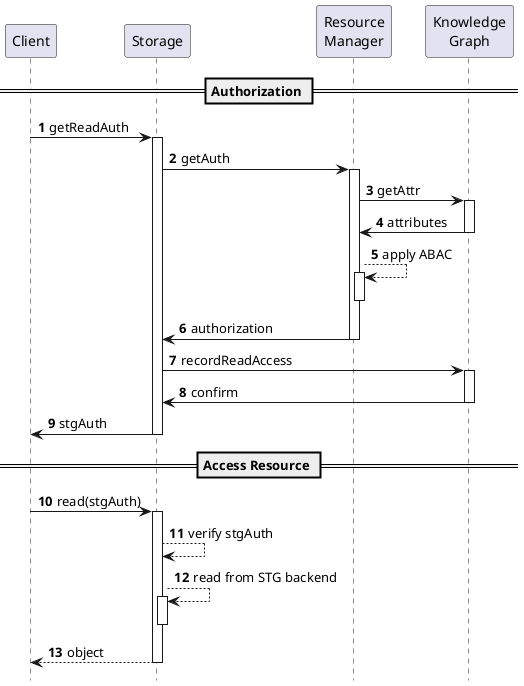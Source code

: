     @startuml
    autonumber
    hide footbox
    skinparam shadowing false
    
    participant Client
    participant Storage as STG
    participant "Resource\nManager" as RM
    participant "Knowledge\nGraph" as KG
    
    == Authorization ==
    Client->STG: getReadAuth
    activate STG
    STG->RM: getAuth
    activate RM
    RM->KG: getAttr
    activate KG
    KG->RM: attributes
    deactivate KG
    RM-->RM: apply ABAC
    activate RM
    deactivate RM
    RM->STG: authorization
    deactivate RM
    STG->KG: recordReadAccess
    activate KG
    KG->STG: confirm
    deactivate KG
    STG->Client: stgAuth
    deactivate STG
    
    == Access Resource ==
    Client->STG: read(stgAuth)
    activate STG
    STG-->STG: verify stgAuth
    STG-->STG: read from STG backend
    activate STG
    deactivate STG
    STG-->Client: object
    deactivate STG
    @enduml

